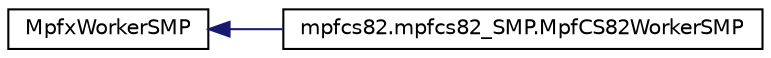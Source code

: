digraph G
{
  edge [fontname="Helvetica",fontsize="10",labelfontname="Helvetica",labelfontsize="10"];
  node [fontname="Helvetica",fontsize="10",shape=record];
  rankdir=LR;
  Node1 [label="MpfxWorkerSMP",height=0.2,width=0.4,color="black", fillcolor="white", style="filled",URL="$classMpfxWorkerSMP.html"];
  Node1 -> Node2 [dir=back,color="midnightblue",fontsize="10",style="solid",fontname="Helvetica"];
  Node2 [label="mpfcs82.mpfcs82_SMP.MpfCS82WorkerSMP",height=0.2,width=0.4,color="black", fillcolor="white", style="filled",URL="$classmpfcs82_1_1mpfcs82__SMP_1_1MpfCS82WorkerSMP.html"];
}
